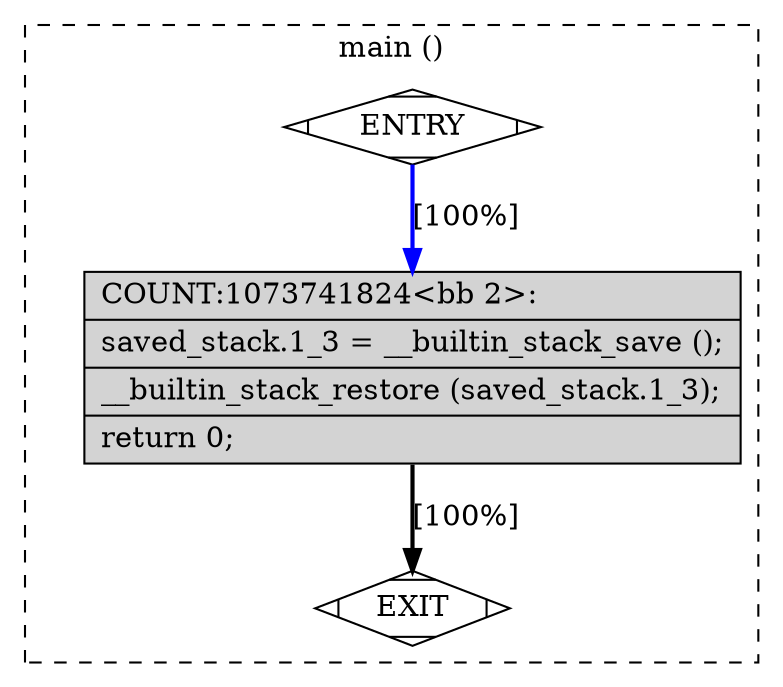 digraph "token.c.146t.ldist" {
overlap=false;
subgraph "cluster_main" {
	style="dashed";
	color="black";
	label="main ()";
	fn_0_basic_block_0 [shape=Mdiamond,style=filled,fillcolor=white,label="ENTRY"];

	fn_0_basic_block_1 [shape=Mdiamond,style=filled,fillcolor=white,label="EXIT"];

	fn_0_basic_block_2 [shape=record,style=filled,fillcolor=lightgrey,label="{COUNT:1073741824\<bb\ 2\>:\l\
|saved_stack.1_3\ =\ __builtin_stack_save\ ();\l\
|__builtin_stack_restore\ (saved_stack.1_3);\l\
|return\ 0;\l\
}"];

	fn_0_basic_block_0:s -> fn_0_basic_block_2:n [style="solid,bold",color=blue,weight=100,constraint=true,label="[100%]"];
	fn_0_basic_block_2:s -> fn_0_basic_block_1:n [style="solid,bold",color=black,weight=10,constraint=true,label="[100%]"];
	fn_0_basic_block_0:s -> fn_0_basic_block_1:n [style="invis",constraint=true];
}
}
